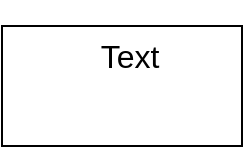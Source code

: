<mxfile version="22.0.0" type="github" pages="3">
  <diagram name="Page-1" id="CbZbpClS2DaQ5tMls4xe">
    <mxGraphModel dx="2474" dy="1588" grid="0" gridSize="10" guides="1" tooltips="1" connect="1" arrows="1" fold="1" page="0" pageScale="1" pageWidth="850" pageHeight="1100" math="0" shadow="0">
      <root>
        <mxCell id="0" />
        <mxCell id="1" parent="0" />
        <mxCell id="XWaHndsWBwwrYB-onGRr-1" value="" style="whiteSpace=wrap;html=1;fontSize=16;" parent="1" vertex="1">
          <mxGeometry x="-305" y="-163" width="120" height="60" as="geometry" />
        </mxCell>
        <mxCell id="XWaHndsWBwwrYB-onGRr-2" value="Text" style="text;strokeColor=none;align=center;fillColor=none;html=1;verticalAlign=middle;whiteSpace=wrap;rounded=0;fontSize=16;" parent="1" vertex="1">
          <mxGeometry x="-268" y="-176" width="54" height="55" as="geometry" />
        </mxCell>
      </root>
    </mxGraphModel>
  </diagram>
  <diagram name="Page-1" id="_1cjDSlanhLZMGjmzF7L">
    <mxGraphModel dx="1710" dy="1238" grid="1" gridSize="10" guides="1" tooltips="1" connect="1" arrows="1" fold="1" page="1" pageScale="1" pageWidth="1100" pageHeight="850" background="#ffffff" math="0" shadow="0">
      <root>
        <mxCell id="0" />
        <mxCell id="1" parent="0" />
        <mxCell id="KznVBhIapNY1DNLkPnlD-4" value="" style="strokeWidth=1;shadow=1;dashed=0;align=center;html=1;shape=mxgraph.mockup.containers.browserWindow;rSize=0;strokeColor=#36393d;strokeColor2=#008cff;strokeColor3=#c4c4c4;mainText=,;recursiveResize=0;fillColor=#eeeeee;gradientColor=default;" parent="1" vertex="1">
          <mxGeometry x="30" y="70" width="1040" height="750" as="geometry" />
        </mxCell>
        <mxCell id="KznVBhIapNY1DNLkPnlD-5" value="GamerMingle" style="strokeWidth=1;shadow=0;dashed=0;align=center;html=1;shape=mxgraph.mockup.containers.anchor;fontSize=17;fontColor=#666666;align=left;whiteSpace=wrap;" parent="KznVBhIapNY1DNLkPnlD-4" vertex="1">
          <mxGeometry x="60" y="12" width="110" height="26" as="geometry" />
        </mxCell>
        <mxCell id="KznVBhIapNY1DNLkPnlD-6" value="https://www.gamermingle.io" style="strokeWidth=1;shadow=0;dashed=0;align=center;html=1;shape=mxgraph.mockup.containers.anchor;rSize=0;fontSize=17;fontColor=#666666;align=left;" parent="KznVBhIapNY1DNLkPnlD-4" vertex="1">
          <mxGeometry x="130" y="60" width="250" height="26" as="geometry" />
        </mxCell>
        <mxCell id="KznVBhIapNY1DNLkPnlD-29" value="" style="rounded=0;whiteSpace=wrap;html=1;fillColor=#a3a3a3;strokeColor=#9673a6;" parent="KznVBhIapNY1DNLkPnlD-4" vertex="1">
          <mxGeometry y="110" width="1040" height="60" as="geometry" />
        </mxCell>
        <mxCell id="KznVBhIapNY1DNLkPnlD-30" value="" style="rounded=0;whiteSpace=wrap;html=1;fillColor=#a3a3a3;strokeColor=#9673a6;" parent="KznVBhIapNY1DNLkPnlD-4" vertex="1">
          <mxGeometry y="650" width="1040" height="100" as="geometry" />
        </mxCell>
        <mxCell id="KznVBhIapNY1DNLkPnlD-32" value="" style="rounded=1;whiteSpace=wrap;html=1;fillColor=#f5f5f5;fontColor=#333333;strokeColor=#666666;" parent="KznVBhIapNY1DNLkPnlD-4" vertex="1">
          <mxGeometry x="324.87" y="270" width="381.25" height="290" as="geometry" />
        </mxCell>
        <mxCell id="KznVBhIapNY1DNLkPnlD-31" value="&amp;lt; Sign Up Button &amp;gt;" style="strokeWidth=1;shadow=0;dashed=0;align=center;html=1;shape=mxgraph.mockup.buttons.button;strokeColor=#666666;fontColor=#ffffff;mainText=;buttonStyle=round;fontSize=17;fontStyle=1;fillColor=#008cff;whiteSpace=wrap;" parent="KznVBhIapNY1DNLkPnlD-4" vertex="1">
          <mxGeometry x="418" y="470" width="195" height="50" as="geometry" />
        </mxCell>
        <mxCell id="KznVBhIapNY1DNLkPnlD-33" value="&lt;font color=&quot;#000000&quot;&gt;or login&lt;/font&gt;" style="text;html=1;strokeColor=none;fillColor=none;align=center;verticalAlign=middle;whiteSpace=wrap;rounded=0;" parent="KznVBhIapNY1DNLkPnlD-4" vertex="1">
          <mxGeometry x="490" y="520" width="60" height="30" as="geometry" />
        </mxCell>
        <mxCell id="KznVBhIapNY1DNLkPnlD-34" value="&lt;font color=&quot;#030303&quot;&gt;&amp;lt; Splash Background &amp;gt;&lt;/font&gt;" style="text;html=1;strokeColor=none;fillColor=none;align=center;verticalAlign=middle;whiteSpace=wrap;rounded=0;" parent="KznVBhIapNY1DNLkPnlD-4" vertex="1">
          <mxGeometry x="15" y="600" width="200" height="30" as="geometry" />
        </mxCell>
        <mxCell id="KznVBhIapNY1DNLkPnlD-35" value="&lt;font style=&quot;font-size: 27px;&quot; color=&quot;#0f0f0f&quot;&gt;&amp;lt; Logo + Title &amp;gt;&lt;/font&gt;" style="text;html=1;strokeColor=none;fillColor=none;align=center;verticalAlign=middle;whiteSpace=wrap;rounded=0;" parent="KznVBhIapNY1DNLkPnlD-4" vertex="1">
          <mxGeometry x="-12.5" y="125" width="255" height="30" as="geometry" />
        </mxCell>
        <mxCell id="KznVBhIapNY1DNLkPnlD-36" value="&lt;font style=&quot;font-size: 15px;&quot; color=&quot;#000000&quot;&gt;&amp;lt; Nav Bar &amp;gt; &lt;br&gt;Home&lt;span style=&quot;white-space: pre;&quot;&gt;&#x9;&lt;/span&gt;Safety&lt;span style=&quot;white-space: pre;&quot;&gt;&#x9;&lt;/span&gt;Learn&lt;span style=&quot;white-space: pre;&quot;&gt;&#x9;&lt;/span&gt;Contact&lt;span style=&quot;white-space: pre;&quot;&gt;&#x9;&lt;/span&gt;&lt;/font&gt;" style="text;html=1;strokeColor=none;fillColor=none;align=center;verticalAlign=middle;whiteSpace=wrap;rounded=0;" parent="KznVBhIapNY1DNLkPnlD-4" vertex="1">
          <mxGeometry x="740" y="125" width="252.5" height="30" as="geometry" />
        </mxCell>
        <mxCell id="KznVBhIapNY1DNLkPnlD-48" value="&lt;font color=&quot;#000000&quot;&gt;footer&lt;br&gt;&lt;/font&gt;" style="text;html=1;strokeColor=none;fillColor=none;align=center;verticalAlign=middle;whiteSpace=wrap;rounded=0;" parent="KznVBhIapNY1DNLkPnlD-4" vertex="1">
          <mxGeometry x="449.24" y="680" width="132.5" height="30" as="geometry" />
        </mxCell>
        <mxCell id="KznVBhIapNY1DNLkPnlD-49" value="" style="rounded=0;whiteSpace=wrap;html=1;" parent="1" vertex="1">
          <mxGeometry x="355" y="10" width="390" height="60" as="geometry" />
        </mxCell>
        <mxCell id="KznVBhIapNY1DNLkPnlD-50" value="Home/Splash Page" style="text;html=1;strokeColor=none;fillColor=none;align=center;verticalAlign=middle;whiteSpace=wrap;rounded=0;fontSize=20;" parent="1" vertex="1">
          <mxGeometry x="433" y="25" width="235" height="30" as="geometry" />
        </mxCell>
      </root>
    </mxGraphModel>
  </diagram>
  <diagram name="Page-2" id="HjYebryZg0R2qcD2yPK_">
    <mxGraphModel dx="1578" dy="1143" grid="1" gridSize="10" guides="1" tooltips="1" connect="1" arrows="1" fold="1" page="1" pageScale="1" pageWidth="1100" pageHeight="850" background="#ffffff" math="0" shadow="0">
      <root>
        <mxCell id="0" />
        <mxCell id="1" parent="0" />
        <mxCell id="Nu1rPF89SVlZ3sxRPgpB-13" value="" style="strokeWidth=1;shadow=1;dashed=0;align=center;html=1;shape=mxgraph.mockup.containers.browserWindow;rSize=0;strokeColor=#36393d;strokeColor2=#008cff;strokeColor3=#c4c4c4;mainText=,;recursiveResize=0;fillColor=#eeeeee;gradientColor=default;" vertex="1" parent="1">
          <mxGeometry x="40" y="80" width="1040" height="750" as="geometry" />
        </mxCell>
        <mxCell id="Nu1rPF89SVlZ3sxRPgpB-14" value="GamerMingle" style="strokeWidth=1;shadow=0;dashed=0;align=center;html=1;shape=mxgraph.mockup.containers.anchor;fontSize=17;fontColor=#666666;align=left;whiteSpace=wrap;" vertex="1" parent="Nu1rPF89SVlZ3sxRPgpB-13">
          <mxGeometry x="60" y="12" width="110" height="26" as="geometry" />
        </mxCell>
        <mxCell id="Nu1rPF89SVlZ3sxRPgpB-15" value="https://www.gamermingle.io" style="strokeWidth=1;shadow=0;dashed=0;align=center;html=1;shape=mxgraph.mockup.containers.anchor;rSize=0;fontSize=17;fontColor=#666666;align=left;" vertex="1" parent="Nu1rPF89SVlZ3sxRPgpB-13">
          <mxGeometry x="130" y="60" width="250" height="26" as="geometry" />
        </mxCell>
        <mxCell id="Nu1rPF89SVlZ3sxRPgpB-16" value="" style="rounded=0;whiteSpace=wrap;html=1;fillColor=#a3a3a3;strokeColor=#9673a6;" vertex="1" parent="Nu1rPF89SVlZ3sxRPgpB-13">
          <mxGeometry y="110" width="1040" height="60" as="geometry" />
        </mxCell>
        <mxCell id="Nu1rPF89SVlZ3sxRPgpB-17" value="" style="rounded=0;whiteSpace=wrap;html=1;fillColor=#a3a3a3;strokeColor=#9673a6;" vertex="1" parent="Nu1rPF89SVlZ3sxRPgpB-13">
          <mxGeometry y="650" width="1040" height="100" as="geometry" />
        </mxCell>
        <mxCell id="Nu1rPF89SVlZ3sxRPgpB-22" value="&lt;font style=&quot;font-size: 27px;&quot; color=&quot;#0f0f0f&quot;&gt;&amp;lt; Logo + Title &amp;gt;&lt;/font&gt;" style="text;html=1;strokeColor=none;fillColor=none;align=center;verticalAlign=middle;whiteSpace=wrap;rounded=0;" vertex="1" parent="Nu1rPF89SVlZ3sxRPgpB-13">
          <mxGeometry x="-12.5" y="125" width="255" height="30" as="geometry" />
        </mxCell>
        <mxCell id="Nu1rPF89SVlZ3sxRPgpB-23" value="&lt;font style=&quot;font-size: 15px;&quot; color=&quot;#000000&quot;&gt;&amp;lt; Nav Bar &amp;gt; &lt;br&gt;Home&lt;span style=&quot;white-space: pre;&quot;&gt;&#x9;&lt;/span&gt;Safety&lt;span style=&quot;white-space: pre;&quot;&gt;&#x9;&lt;/span&gt;Learn&lt;span style=&quot;white-space: pre;&quot;&gt;&#x9;&lt;/span&gt;Contact&lt;span style=&quot;white-space: pre;&quot;&gt;&#x9;&lt;/span&gt;&lt;/font&gt;" style="text;html=1;strokeColor=none;fillColor=none;align=center;verticalAlign=middle;whiteSpace=wrap;rounded=0;" vertex="1" parent="Nu1rPF89SVlZ3sxRPgpB-13">
          <mxGeometry x="740" y="125" width="252.5" height="30" as="geometry" />
        </mxCell>
        <mxCell id="Nu1rPF89SVlZ3sxRPgpB-24" value="&lt;font color=&quot;#000000&quot;&gt;footer&lt;br&gt;&lt;/font&gt;" style="text;html=1;strokeColor=none;fillColor=none;align=center;verticalAlign=middle;whiteSpace=wrap;rounded=0;" vertex="1" parent="Nu1rPF89SVlZ3sxRPgpB-13">
          <mxGeometry x="449.24" y="680" width="132.5" height="30" as="geometry" />
        </mxCell>
      </root>
    </mxGraphModel>
  </diagram>
</mxfile>
